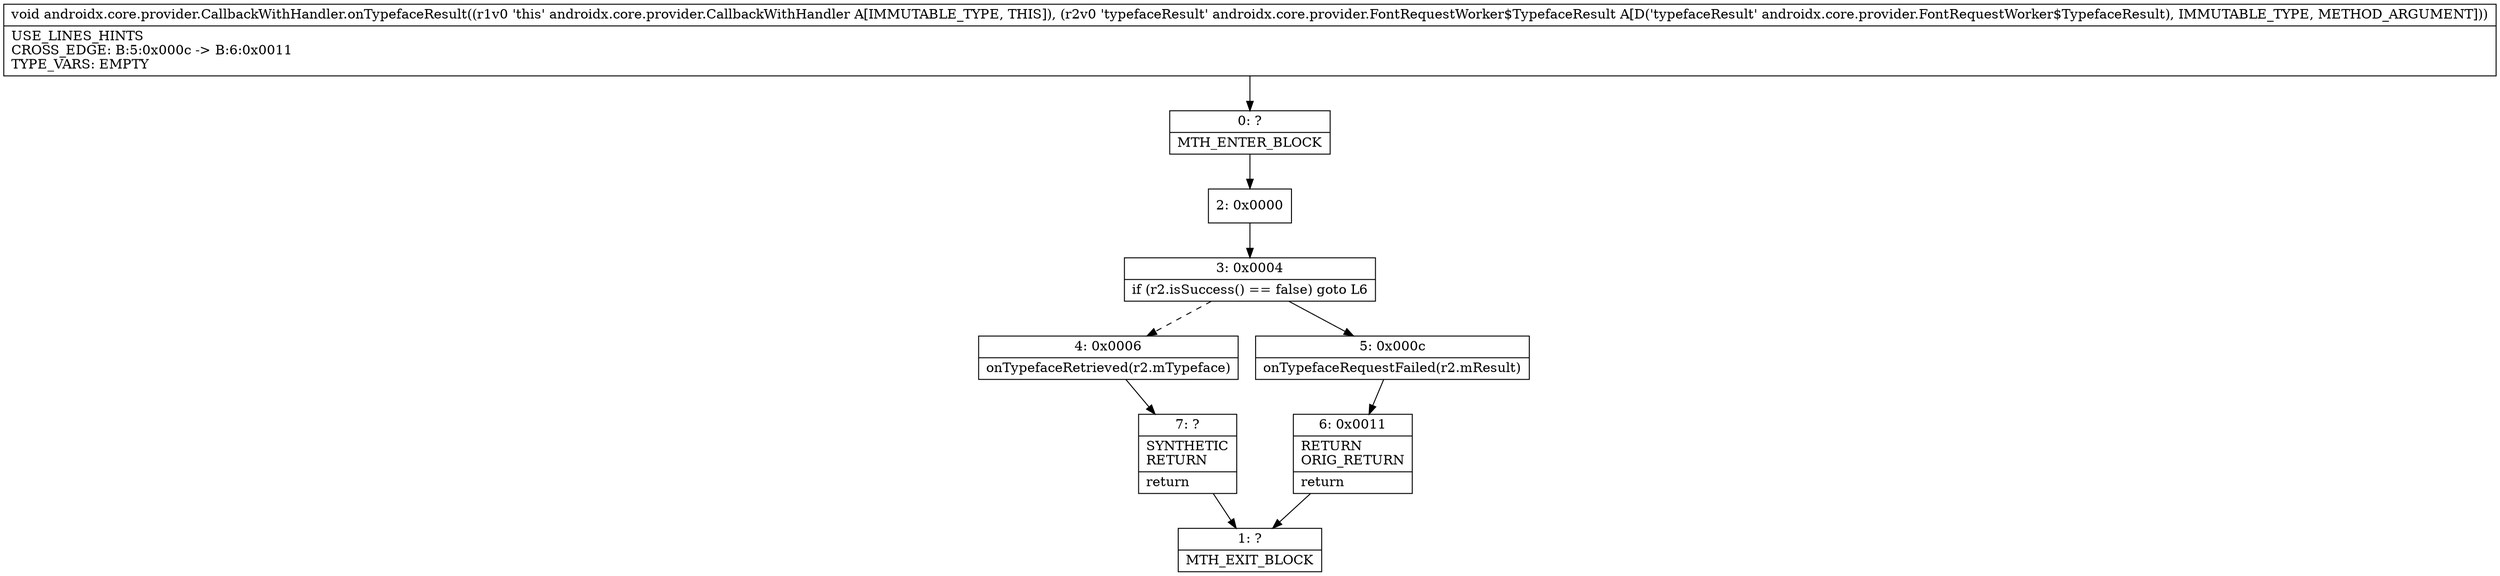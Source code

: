 digraph "CFG forandroidx.core.provider.CallbackWithHandler.onTypefaceResult(Landroidx\/core\/provider\/FontRequestWorker$TypefaceResult;)V" {
Node_0 [shape=record,label="{0\:\ ?|MTH_ENTER_BLOCK\l}"];
Node_2 [shape=record,label="{2\:\ 0x0000}"];
Node_3 [shape=record,label="{3\:\ 0x0004|if (r2.isSuccess() == false) goto L6\l}"];
Node_4 [shape=record,label="{4\:\ 0x0006|onTypefaceRetrieved(r2.mTypeface)\l}"];
Node_7 [shape=record,label="{7\:\ ?|SYNTHETIC\lRETURN\l|return\l}"];
Node_1 [shape=record,label="{1\:\ ?|MTH_EXIT_BLOCK\l}"];
Node_5 [shape=record,label="{5\:\ 0x000c|onTypefaceRequestFailed(r2.mResult)\l}"];
Node_6 [shape=record,label="{6\:\ 0x0011|RETURN\lORIG_RETURN\l|return\l}"];
MethodNode[shape=record,label="{void androidx.core.provider.CallbackWithHandler.onTypefaceResult((r1v0 'this' androidx.core.provider.CallbackWithHandler A[IMMUTABLE_TYPE, THIS]), (r2v0 'typefaceResult' androidx.core.provider.FontRequestWorker$TypefaceResult A[D('typefaceResult' androidx.core.provider.FontRequestWorker$TypefaceResult), IMMUTABLE_TYPE, METHOD_ARGUMENT]))  | USE_LINES_HINTS\lCROSS_EDGE: B:5:0x000c \-\> B:6:0x0011\lTYPE_VARS: EMPTY\l}"];
MethodNode -> Node_0;Node_0 -> Node_2;
Node_2 -> Node_3;
Node_3 -> Node_4[style=dashed];
Node_3 -> Node_5;
Node_4 -> Node_7;
Node_7 -> Node_1;
Node_5 -> Node_6;
Node_6 -> Node_1;
}


